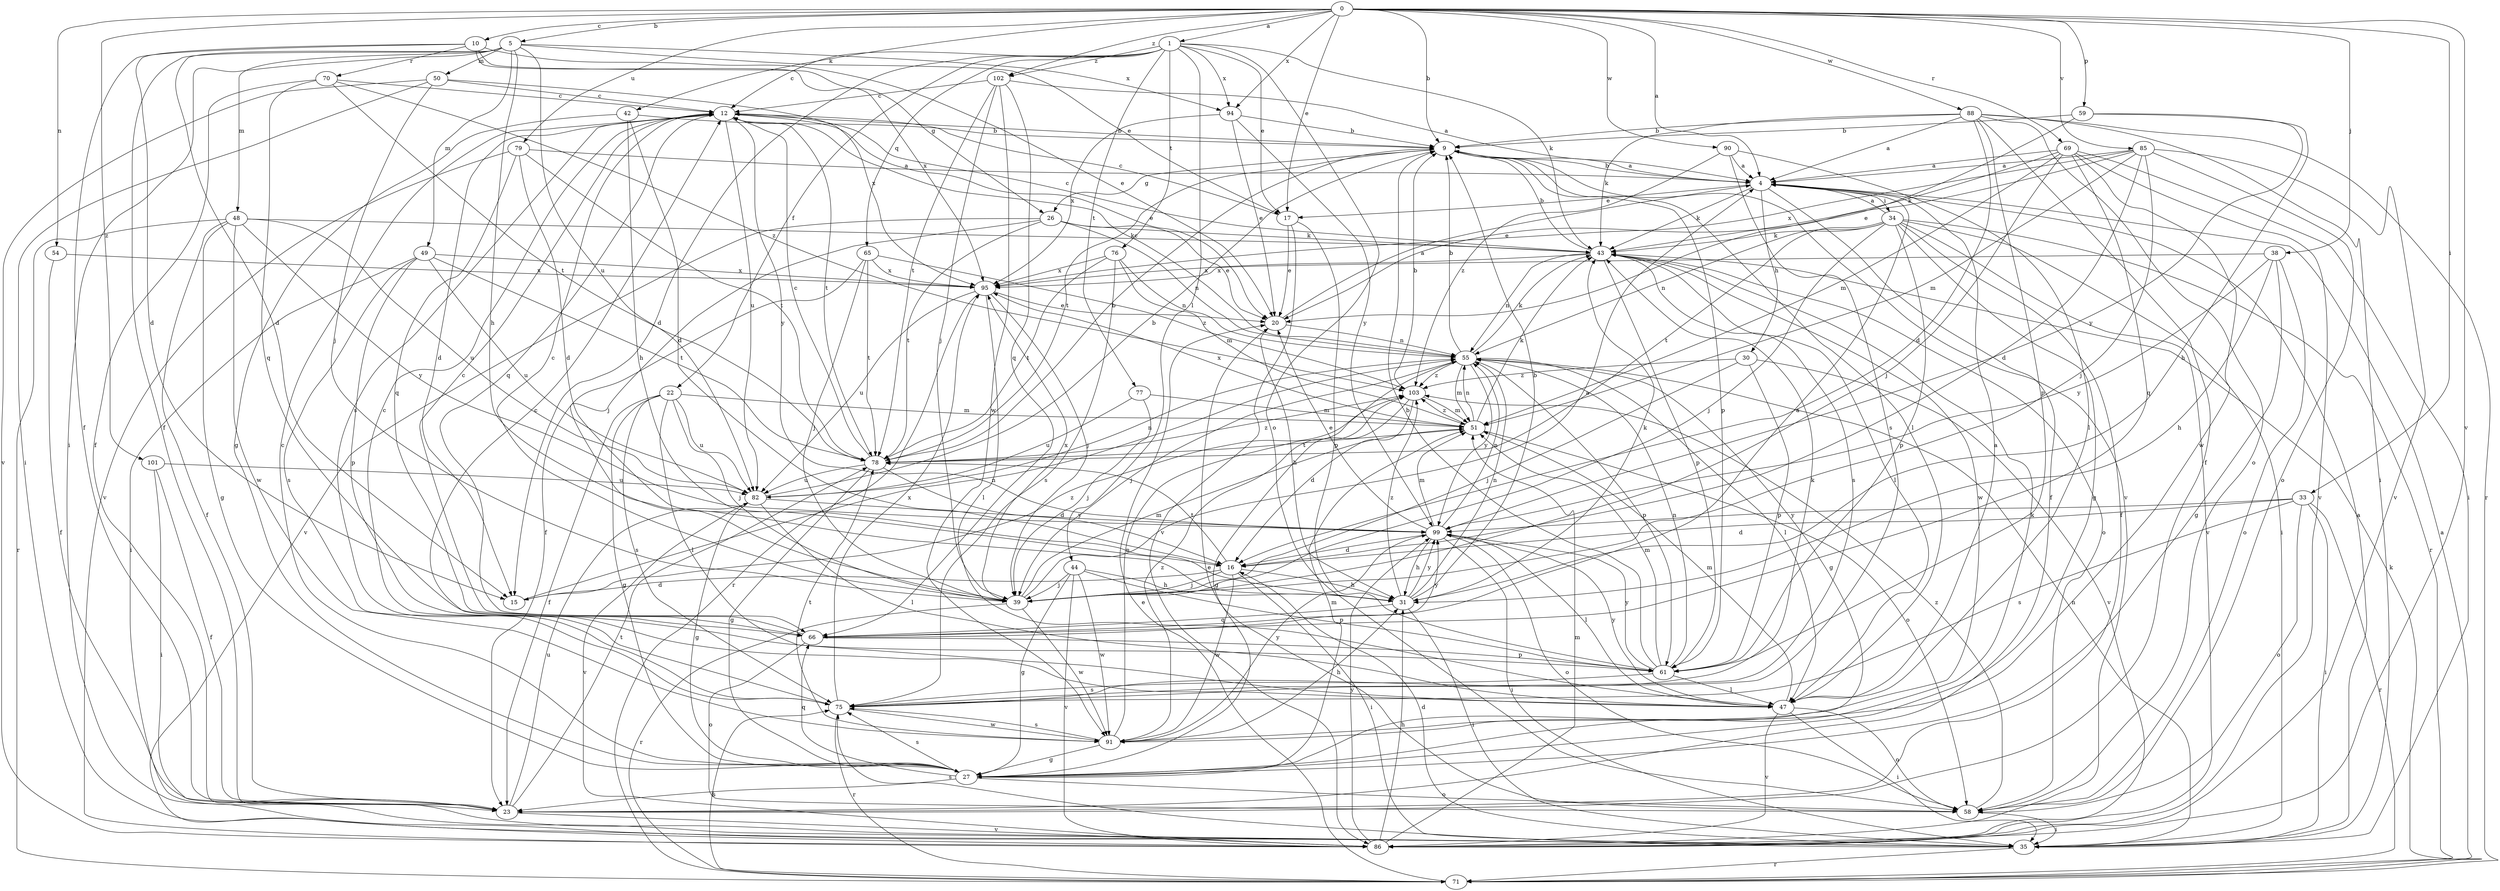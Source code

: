 strict digraph  {
0;
1;
4;
5;
9;
10;
12;
15;
16;
17;
20;
22;
23;
26;
27;
30;
31;
33;
34;
35;
38;
39;
42;
43;
44;
47;
48;
49;
50;
51;
54;
55;
58;
59;
61;
65;
66;
69;
70;
71;
75;
76;
77;
78;
79;
82;
85;
86;
88;
90;
91;
94;
95;
99;
101;
102;
103;
0 -> 1  [label=a];
0 -> 4  [label=a];
0 -> 5  [label=b];
0 -> 9  [label=b];
0 -> 10  [label=c];
0 -> 17  [label=e];
0 -> 33  [label=i];
0 -> 38  [label=j];
0 -> 42  [label=k];
0 -> 54  [label=n];
0 -> 59  [label=p];
0 -> 69  [label=r];
0 -> 79  [label=u];
0 -> 85  [label=v];
0 -> 86  [label=v];
0 -> 88  [label=w];
0 -> 90  [label=w];
0 -> 94  [label=x];
0 -> 101  [label=z];
0 -> 102  [label=z];
1 -> 12  [label=c];
1 -> 15  [label=d];
1 -> 17  [label=e];
1 -> 22  [label=f];
1 -> 43  [label=k];
1 -> 44  [label=l];
1 -> 58  [label=o];
1 -> 65  [label=q];
1 -> 76  [label=t];
1 -> 77  [label=t];
1 -> 94  [label=x];
1 -> 102  [label=z];
4 -> 9  [label=b];
4 -> 17  [label=e];
4 -> 23  [label=f];
4 -> 30  [label=h];
4 -> 34  [label=i];
4 -> 43  [label=k];
5 -> 15  [label=d];
5 -> 17  [label=e];
5 -> 23  [label=f];
5 -> 31  [label=h];
5 -> 35  [label=i];
5 -> 48  [label=m];
5 -> 49  [label=m];
5 -> 50  [label=m];
5 -> 82  [label=u];
5 -> 94  [label=x];
9 -> 4  [label=a];
9 -> 26  [label=g];
9 -> 47  [label=l];
9 -> 61  [label=p];
9 -> 78  [label=t];
9 -> 86  [label=v];
10 -> 15  [label=d];
10 -> 20  [label=e];
10 -> 23  [label=f];
10 -> 26  [label=g];
10 -> 70  [label=r];
10 -> 95  [label=x];
12 -> 9  [label=b];
12 -> 15  [label=d];
12 -> 20  [label=e];
12 -> 66  [label=q];
12 -> 75  [label=s];
12 -> 78  [label=t];
12 -> 82  [label=u];
12 -> 99  [label=y];
15 -> 55  [label=n];
15 -> 103  [label=z];
16 -> 15  [label=d];
16 -> 31  [label=h];
16 -> 35  [label=i];
16 -> 39  [label=j];
16 -> 78  [label=t];
16 -> 91  [label=w];
17 -> 12  [label=c];
17 -> 20  [label=e];
17 -> 61  [label=p];
17 -> 86  [label=v];
20 -> 4  [label=a];
20 -> 31  [label=h];
20 -> 55  [label=n];
22 -> 23  [label=f];
22 -> 27  [label=g];
22 -> 39  [label=j];
22 -> 47  [label=l];
22 -> 51  [label=m];
22 -> 75  [label=s];
22 -> 82  [label=u];
23 -> 78  [label=t];
23 -> 82  [label=u];
23 -> 86  [label=v];
26 -> 20  [label=e];
26 -> 39  [label=j];
26 -> 43  [label=k];
26 -> 55  [label=n];
26 -> 78  [label=t];
26 -> 86  [label=v];
27 -> 12  [label=c];
27 -> 23  [label=f];
27 -> 43  [label=k];
27 -> 51  [label=m];
27 -> 58  [label=o];
27 -> 66  [label=q];
27 -> 75  [label=s];
30 -> 39  [label=j];
30 -> 61  [label=p];
30 -> 86  [label=v];
30 -> 103  [label=z];
31 -> 9  [label=b];
31 -> 35  [label=i];
31 -> 43  [label=k];
31 -> 55  [label=n];
31 -> 66  [label=q];
31 -> 99  [label=y];
31 -> 103  [label=z];
33 -> 16  [label=d];
33 -> 35  [label=i];
33 -> 58  [label=o];
33 -> 71  [label=r];
33 -> 75  [label=s];
33 -> 99  [label=y];
34 -> 4  [label=a];
34 -> 23  [label=f];
34 -> 27  [label=g];
34 -> 35  [label=i];
34 -> 39  [label=j];
34 -> 43  [label=k];
34 -> 55  [label=n];
34 -> 61  [label=p];
34 -> 71  [label=r];
34 -> 78  [label=t];
34 -> 86  [label=v];
35 -> 4  [label=a];
35 -> 16  [label=d];
35 -> 55  [label=n];
35 -> 71  [label=r];
35 -> 75  [label=s];
38 -> 27  [label=g];
38 -> 31  [label=h];
38 -> 58  [label=o];
38 -> 95  [label=x];
38 -> 99  [label=y];
39 -> 4  [label=a];
39 -> 12  [label=c];
39 -> 51  [label=m];
39 -> 71  [label=r];
39 -> 91  [label=w];
39 -> 95  [label=x];
42 -> 9  [label=b];
42 -> 16  [label=d];
42 -> 27  [label=g];
42 -> 31  [label=h];
43 -> 9  [label=b];
43 -> 12  [label=c];
43 -> 47  [label=l];
43 -> 55  [label=n];
43 -> 58  [label=o];
43 -> 61  [label=p];
43 -> 75  [label=s];
43 -> 91  [label=w];
43 -> 95  [label=x];
44 -> 27  [label=g];
44 -> 31  [label=h];
44 -> 39  [label=j];
44 -> 61  [label=p];
44 -> 86  [label=v];
44 -> 91  [label=w];
47 -> 4  [label=a];
47 -> 12  [label=c];
47 -> 35  [label=i];
47 -> 51  [label=m];
47 -> 58  [label=o];
47 -> 86  [label=v];
47 -> 99  [label=y];
48 -> 23  [label=f];
48 -> 27  [label=g];
48 -> 43  [label=k];
48 -> 71  [label=r];
48 -> 82  [label=u];
48 -> 91  [label=w];
48 -> 99  [label=y];
49 -> 35  [label=i];
49 -> 61  [label=p];
49 -> 75  [label=s];
49 -> 78  [label=t];
49 -> 82  [label=u];
49 -> 95  [label=x];
50 -> 12  [label=c];
50 -> 35  [label=i];
50 -> 39  [label=j];
50 -> 86  [label=v];
50 -> 95  [label=x];
51 -> 43  [label=k];
51 -> 55  [label=n];
51 -> 58  [label=o];
51 -> 78  [label=t];
51 -> 95  [label=x];
51 -> 103  [label=z];
54 -> 23  [label=f];
54 -> 95  [label=x];
55 -> 9  [label=b];
55 -> 12  [label=c];
55 -> 27  [label=g];
55 -> 39  [label=j];
55 -> 43  [label=k];
55 -> 47  [label=l];
55 -> 51  [label=m];
55 -> 61  [label=p];
55 -> 99  [label=y];
55 -> 103  [label=z];
58 -> 20  [label=e];
58 -> 35  [label=i];
58 -> 103  [label=z];
59 -> 9  [label=b];
59 -> 20  [label=e];
59 -> 31  [label=h];
59 -> 99  [label=y];
61 -> 9  [label=b];
61 -> 47  [label=l];
61 -> 51  [label=m];
61 -> 55  [label=n];
61 -> 75  [label=s];
61 -> 99  [label=y];
65 -> 23  [label=f];
65 -> 39  [label=j];
65 -> 78  [label=t];
65 -> 95  [label=x];
65 -> 103  [label=z];
66 -> 4  [label=a];
66 -> 12  [label=c];
66 -> 58  [label=o];
66 -> 61  [label=p];
66 -> 99  [label=y];
69 -> 4  [label=a];
69 -> 35  [label=i];
69 -> 39  [label=j];
69 -> 43  [label=k];
69 -> 51  [label=m];
69 -> 66  [label=q];
69 -> 86  [label=v];
69 -> 91  [label=w];
70 -> 12  [label=c];
70 -> 23  [label=f];
70 -> 66  [label=q];
70 -> 78  [label=t];
70 -> 103  [label=z];
71 -> 4  [label=a];
71 -> 20  [label=e];
71 -> 43  [label=k];
71 -> 75  [label=s];
75 -> 12  [label=c];
75 -> 43  [label=k];
75 -> 71  [label=r];
75 -> 91  [label=w];
75 -> 95  [label=x];
76 -> 51  [label=m];
76 -> 55  [label=n];
76 -> 75  [label=s];
76 -> 78  [label=t];
76 -> 95  [label=x];
77 -> 39  [label=j];
77 -> 51  [label=m];
77 -> 82  [label=u];
78 -> 9  [label=b];
78 -> 12  [label=c];
78 -> 16  [label=d];
78 -> 27  [label=g];
78 -> 82  [label=u];
78 -> 103  [label=z];
79 -> 4  [label=a];
79 -> 16  [label=d];
79 -> 66  [label=q];
79 -> 78  [label=t];
79 -> 86  [label=v];
82 -> 9  [label=b];
82 -> 27  [label=g];
82 -> 47  [label=l];
82 -> 55  [label=n];
82 -> 86  [label=v];
82 -> 99  [label=y];
85 -> 4  [label=a];
85 -> 16  [label=d];
85 -> 20  [label=e];
85 -> 39  [label=j];
85 -> 51  [label=m];
85 -> 58  [label=o];
85 -> 86  [label=v];
85 -> 95  [label=x];
86 -> 31  [label=h];
86 -> 51  [label=m];
86 -> 99  [label=y];
88 -> 4  [label=a];
88 -> 9  [label=b];
88 -> 16  [label=d];
88 -> 23  [label=f];
88 -> 35  [label=i];
88 -> 43  [label=k];
88 -> 58  [label=o];
88 -> 61  [label=p];
88 -> 71  [label=r];
90 -> 4  [label=a];
90 -> 47  [label=l];
90 -> 75  [label=s];
90 -> 103  [label=z];
91 -> 27  [label=g];
91 -> 31  [label=h];
91 -> 55  [label=n];
91 -> 75  [label=s];
91 -> 78  [label=t];
91 -> 99  [label=y];
91 -> 103  [label=z];
94 -> 9  [label=b];
94 -> 20  [label=e];
94 -> 95  [label=x];
94 -> 99  [label=y];
95 -> 20  [label=e];
95 -> 39  [label=j];
95 -> 47  [label=l];
95 -> 71  [label=r];
95 -> 82  [label=u];
99 -> 16  [label=d];
99 -> 20  [label=e];
99 -> 31  [label=h];
99 -> 35  [label=i];
99 -> 47  [label=l];
99 -> 51  [label=m];
99 -> 55  [label=n];
99 -> 58  [label=o];
101 -> 23  [label=f];
101 -> 35  [label=i];
101 -> 82  [label=u];
102 -> 4  [label=a];
102 -> 12  [label=c];
102 -> 39  [label=j];
102 -> 66  [label=q];
102 -> 78  [label=t];
102 -> 91  [label=w];
103 -> 9  [label=b];
103 -> 16  [label=d];
103 -> 27  [label=g];
103 -> 51  [label=m];
}
